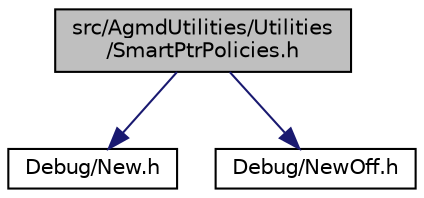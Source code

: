 digraph "src/AgmdUtilities/Utilities/SmartPtrPolicies.h"
{
  edge [fontname="Helvetica",fontsize="10",labelfontname="Helvetica",labelfontsize="10"];
  node [fontname="Helvetica",fontsize="10",shape=record];
  Node1 [label="src/AgmdUtilities/Utilities\l/SmartPtrPolicies.h",height=0.2,width=0.4,color="black", fillcolor="grey75", style="filled" fontcolor="black"];
  Node1 -> Node2 [color="midnightblue",fontsize="10",style="solid"];
  Node2 [label="Debug/New.h",height=0.2,width=0.4,color="black", fillcolor="white", style="filled",URL="$_new_8h.html"];
  Node1 -> Node3 [color="midnightblue",fontsize="10",style="solid"];
  Node3 [label="Debug/NewOff.h",height=0.2,width=0.4,color="black", fillcolor="white", style="filled",URL="$_new_off_8h.html"];
}

